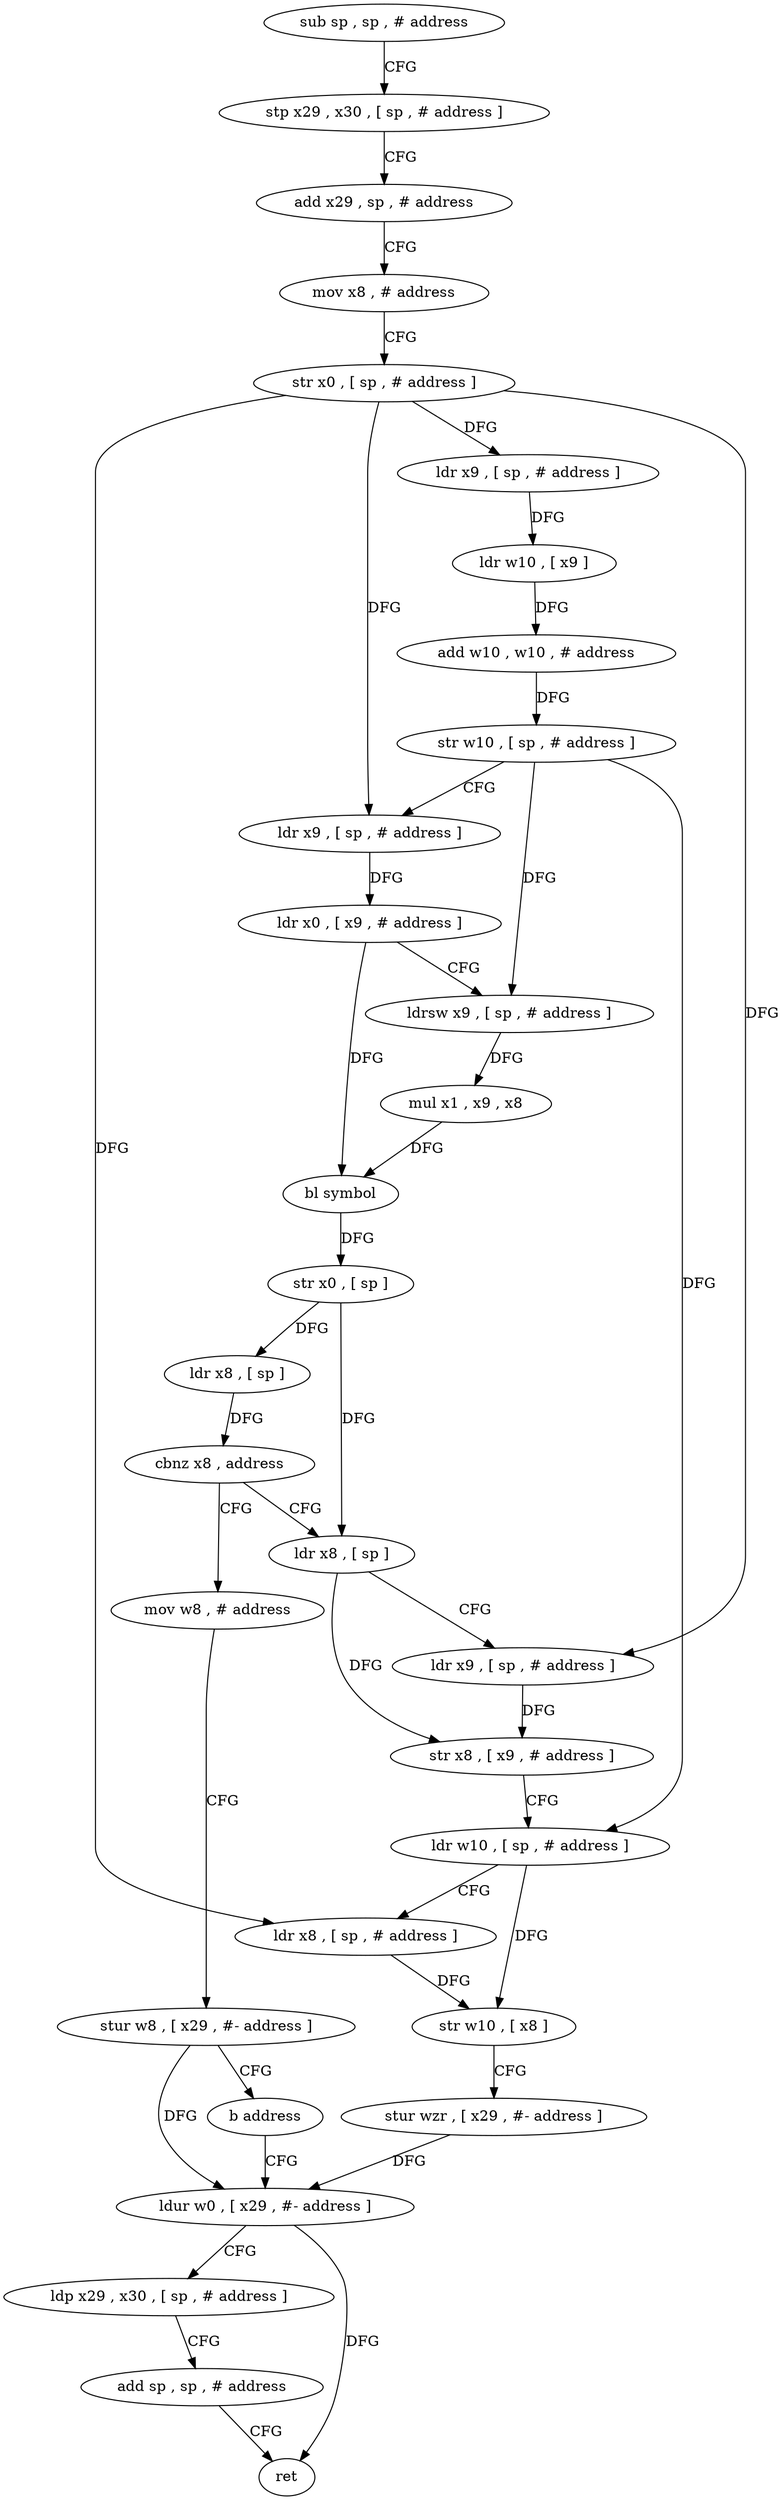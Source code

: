 digraph "func" {
"346036" [label = "sub sp , sp , # address" ]
"346040" [label = "stp x29 , x30 , [ sp , # address ]" ]
"346044" [label = "add x29 , sp , # address" ]
"346048" [label = "mov x8 , # address" ]
"346052" [label = "str x0 , [ sp , # address ]" ]
"346056" [label = "ldr x9 , [ sp , # address ]" ]
"346060" [label = "ldr w10 , [ x9 ]" ]
"346064" [label = "add w10 , w10 , # address" ]
"346068" [label = "str w10 , [ sp , # address ]" ]
"346072" [label = "ldr x9 , [ sp , # address ]" ]
"346076" [label = "ldr x0 , [ x9 , # address ]" ]
"346080" [label = "ldrsw x9 , [ sp , # address ]" ]
"346084" [label = "mul x1 , x9 , x8" ]
"346088" [label = "bl symbol" ]
"346092" [label = "str x0 , [ sp ]" ]
"346096" [label = "ldr x8 , [ sp ]" ]
"346100" [label = "cbnz x8 , address" ]
"346116" [label = "ldr x8 , [ sp ]" ]
"346104" [label = "mov w8 , # address" ]
"346120" [label = "ldr x9 , [ sp , # address ]" ]
"346124" [label = "str x8 , [ x9 , # address ]" ]
"346128" [label = "ldr w10 , [ sp , # address ]" ]
"346132" [label = "ldr x8 , [ sp , # address ]" ]
"346136" [label = "str w10 , [ x8 ]" ]
"346140" [label = "stur wzr , [ x29 , #- address ]" ]
"346144" [label = "ldur w0 , [ x29 , #- address ]" ]
"346108" [label = "stur w8 , [ x29 , #- address ]" ]
"346112" [label = "b address" ]
"346148" [label = "ldp x29 , x30 , [ sp , # address ]" ]
"346152" [label = "add sp , sp , # address" ]
"346156" [label = "ret" ]
"346036" -> "346040" [ label = "CFG" ]
"346040" -> "346044" [ label = "CFG" ]
"346044" -> "346048" [ label = "CFG" ]
"346048" -> "346052" [ label = "CFG" ]
"346052" -> "346056" [ label = "DFG" ]
"346052" -> "346072" [ label = "DFG" ]
"346052" -> "346120" [ label = "DFG" ]
"346052" -> "346132" [ label = "DFG" ]
"346056" -> "346060" [ label = "DFG" ]
"346060" -> "346064" [ label = "DFG" ]
"346064" -> "346068" [ label = "DFG" ]
"346068" -> "346072" [ label = "CFG" ]
"346068" -> "346080" [ label = "DFG" ]
"346068" -> "346128" [ label = "DFG" ]
"346072" -> "346076" [ label = "DFG" ]
"346076" -> "346080" [ label = "CFG" ]
"346076" -> "346088" [ label = "DFG" ]
"346080" -> "346084" [ label = "DFG" ]
"346084" -> "346088" [ label = "DFG" ]
"346088" -> "346092" [ label = "DFG" ]
"346092" -> "346096" [ label = "DFG" ]
"346092" -> "346116" [ label = "DFG" ]
"346096" -> "346100" [ label = "DFG" ]
"346100" -> "346116" [ label = "CFG" ]
"346100" -> "346104" [ label = "CFG" ]
"346116" -> "346120" [ label = "CFG" ]
"346116" -> "346124" [ label = "DFG" ]
"346104" -> "346108" [ label = "CFG" ]
"346120" -> "346124" [ label = "DFG" ]
"346124" -> "346128" [ label = "CFG" ]
"346128" -> "346132" [ label = "CFG" ]
"346128" -> "346136" [ label = "DFG" ]
"346132" -> "346136" [ label = "DFG" ]
"346136" -> "346140" [ label = "CFG" ]
"346140" -> "346144" [ label = "DFG" ]
"346144" -> "346148" [ label = "CFG" ]
"346144" -> "346156" [ label = "DFG" ]
"346108" -> "346112" [ label = "CFG" ]
"346108" -> "346144" [ label = "DFG" ]
"346112" -> "346144" [ label = "CFG" ]
"346148" -> "346152" [ label = "CFG" ]
"346152" -> "346156" [ label = "CFG" ]
}
